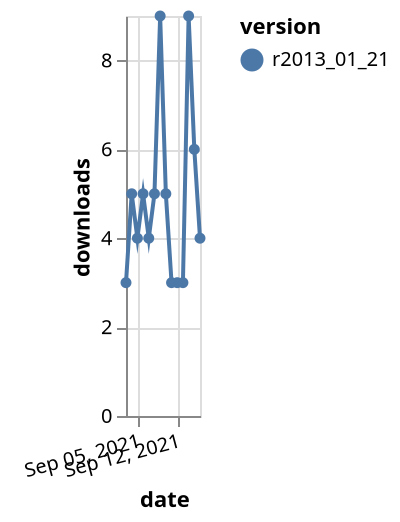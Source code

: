 {"$schema": "https://vega.github.io/schema/vega-lite/v5.json", "description": "A simple bar chart with embedded data.", "data": {"values": [{"date": "2021-09-03", "total": 14602, "delta": 3, "version": "r2013_01_21"}, {"date": "2021-09-04", "total": 14607, "delta": 5, "version": "r2013_01_21"}, {"date": "2021-09-05", "total": 14611, "delta": 4, "version": "r2013_01_21"}, {"date": "2021-09-06", "total": 14616, "delta": 5, "version": "r2013_01_21"}, {"date": "2021-09-07", "total": 14620, "delta": 4, "version": "r2013_01_21"}, {"date": "2021-09-08", "total": 14625, "delta": 5, "version": "r2013_01_21"}, {"date": "2021-09-09", "total": 14634, "delta": 9, "version": "r2013_01_21"}, {"date": "2021-09-10", "total": 14639, "delta": 5, "version": "r2013_01_21"}, {"date": "2021-09-11", "total": 14642, "delta": 3, "version": "r2013_01_21"}, {"date": "2021-09-12", "total": 14645, "delta": 3, "version": "r2013_01_21"}, {"date": "2021-09-13", "total": 14648, "delta": 3, "version": "r2013_01_21"}, {"date": "2021-09-14", "total": 14657, "delta": 9, "version": "r2013_01_21"}, {"date": "2021-09-15", "total": 14663, "delta": 6, "version": "r2013_01_21"}, {"date": "2021-09-16", "total": 14667, "delta": 4, "version": "r2013_01_21"}]}, "width": "container", "mark": {"type": "line", "point": {"filled": true}}, "encoding": {"x": {"field": "date", "type": "temporal", "timeUnit": "yearmonthdate", "title": "date", "axis": {"labelAngle": -15}}, "y": {"field": "delta", "type": "quantitative", "title": "downloads"}, "color": {"field": "version", "type": "nominal"}, "tooltip": {"field": "delta"}}}